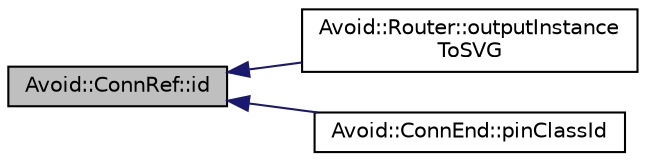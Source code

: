 digraph "Avoid::ConnRef::id"
{
  edge [fontname="Helvetica",fontsize="10",labelfontname="Helvetica",labelfontsize="10"];
  node [fontname="Helvetica",fontsize="10",shape=record];
  rankdir="LR";
  Node36 [label="Avoid::ConnRef::id",height=0.2,width=0.4,color="black", fillcolor="grey75", style="filled", fontcolor="black"];
  Node36 -> Node37 [dir="back",color="midnightblue",fontsize="10",style="solid",fontname="Helvetica"];
  Node37 [label="Avoid::Router::outputInstance\lToSVG",height=0.2,width=0.4,color="black", fillcolor="white", style="filled",URL="$classAvoid_1_1Router.html#a458aae2d6447e0958e4916a8c29bbb47",tooltip="Generates an SVG file containing debug output and code that can be used to regenerate the instance..."];
  Node36 -> Node38 [dir="back",color="midnightblue",fontsize="10",style="solid",fontname="Helvetica"];
  Node38 [label="Avoid::ConnEnd::pinClassId",height=0.2,width=0.4,color="black", fillcolor="white", style="filled",URL="$classAvoid_1_1ConnEnd.html#a31f741b5d8a86e0a8c4803475c674e8b",tooltip="Returns the pin class ID for a ConnEnd attached to a shape. "];
}
